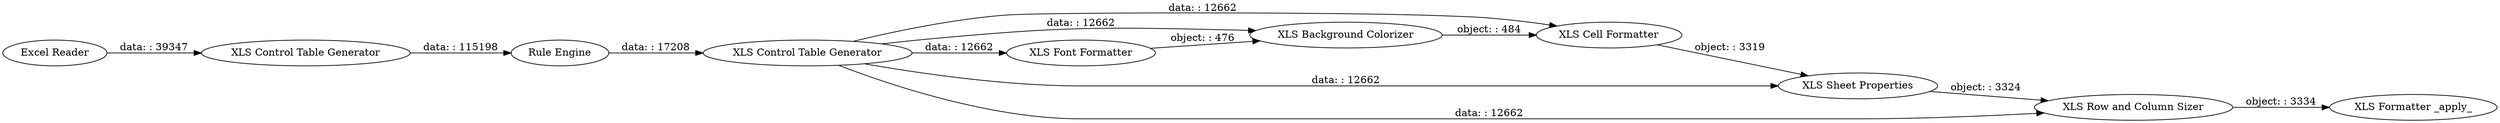 digraph {
	"-8069755182510715722_6" [label="XLS Background Colorizer"]
	"-8069755182510715722_7" [label="XLS Cell Formatter"]
	"-8069755182510715722_10" [label="XLS Formatter _apply_"]
	"-8069755182510715722_3" [label="Rule Engine"]
	"-8069755182510715722_8" [label="XLS Sheet Properties"]
	"-8069755182510715722_9" [label="XLS Row and Column Sizer"]
	"-8069755182510715722_5" [label="XLS Font Formatter"]
	"-8069755182510715722_2" [label="XLS Control Table Generator"]
	"-8069755182510715722_1" [label="Excel Reader"]
	"-8069755182510715722_4" [label="XLS Control Table Generator"]
	"-8069755182510715722_6" -> "-8069755182510715722_7" [label="object: : 484"]
	"-8069755182510715722_3" -> "-8069755182510715722_4" [label="data: : 17208"]
	"-8069755182510715722_8" -> "-8069755182510715722_9" [label="object: : 3324"]
	"-8069755182510715722_5" -> "-8069755182510715722_6" [label="object: : 476"]
	"-8069755182510715722_4" -> "-8069755182510715722_6" [label="data: : 12662"]
	"-8069755182510715722_2" -> "-8069755182510715722_3" [label="data: : 115198"]
	"-8069755182510715722_4" -> "-8069755182510715722_9" [label="data: : 12662"]
	"-8069755182510715722_1" -> "-8069755182510715722_2" [label="data: : 39347"]
	"-8069755182510715722_9" -> "-8069755182510715722_10" [label="object: : 3334"]
	"-8069755182510715722_4" -> "-8069755182510715722_7" [label="data: : 12662"]
	"-8069755182510715722_4" -> "-8069755182510715722_8" [label="data: : 12662"]
	"-8069755182510715722_7" -> "-8069755182510715722_8" [label="object: : 3319"]
	"-8069755182510715722_4" -> "-8069755182510715722_5" [label="data: : 12662"]
	rankdir=LR
}
